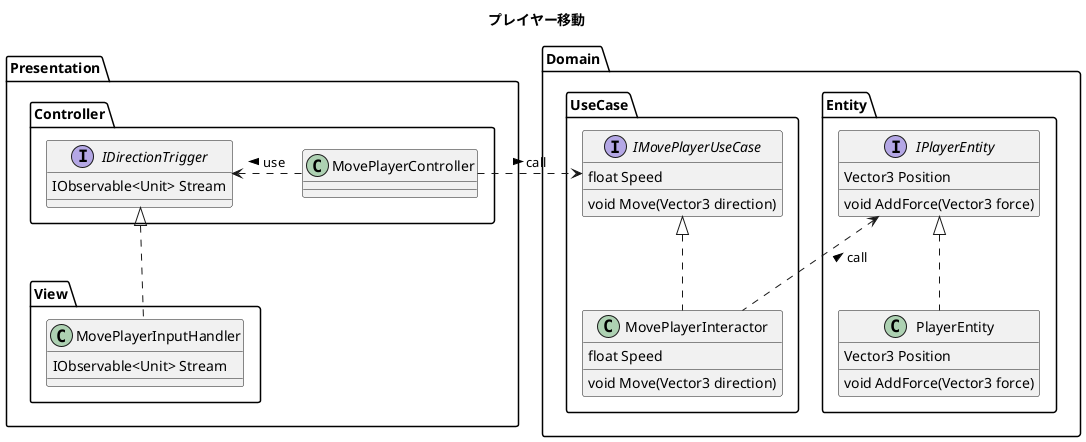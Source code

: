 @startuml

title プレイヤー移動

package Domain {
    package Entity {
        interface IPlayerEntity {
            Vector3 Position
            void AddForce(Vector3 force)
        }
        class PlayerEntity {
            Vector3 Position
            void AddForce(Vector3 force)
        }
    }
    package UseCase {
        interface IMovePlayerUseCase {
            float Speed
            void Move(Vector3 direction)
        }
        class MovePlayerInteractor {
            float Speed
            void Move(Vector3 direction)
        }
    }
}
package Presentation {
    package Controller {
        interface IDirectionTrigger {
            IObservable<Unit> Stream
        }
        class MovePlayerController {
        }
    }
    package View {
        class MovePlayerInputHandler {
            IObservable<Unit> Stream
        }
    }
}

IPlayerEntity <|.. PlayerEntity

IMovePlayerUseCase <|.. MovePlayerInteractor
MovePlayerInteractor .up.> IPlayerEntity : call >

MovePlayerController .right.> IMovePlayerUseCase : call >
MovePlayerController .left.> IDirectionTrigger : use >

IDirectionTrigger <|.. MovePlayerInputHandler


@enduml
